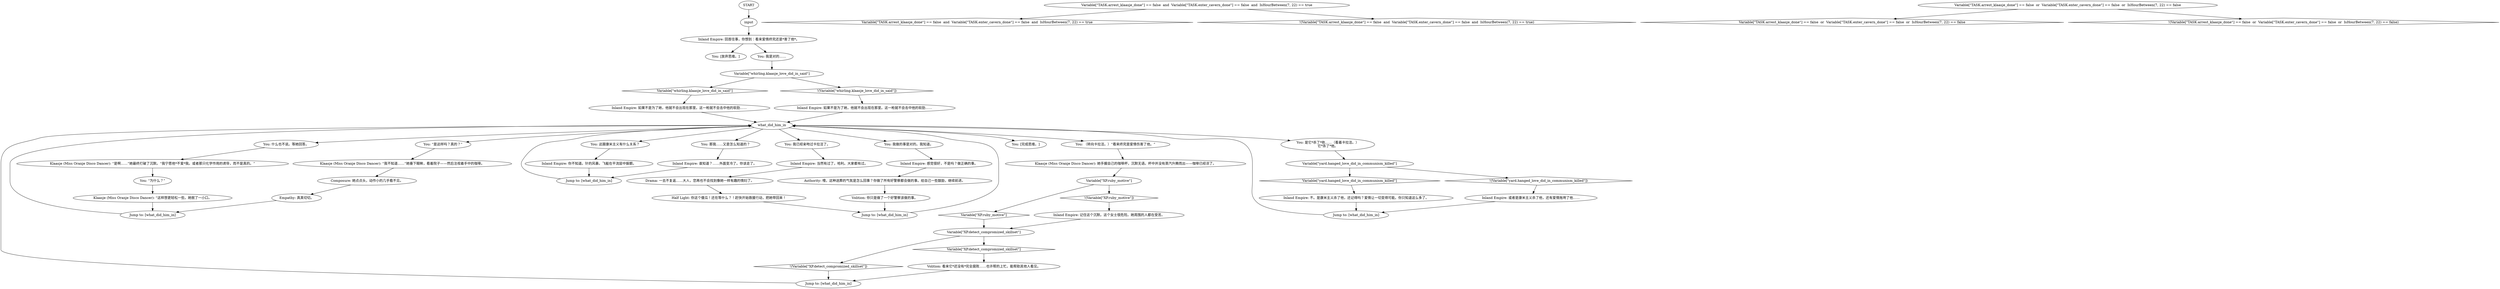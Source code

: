 # WHIRLING F3 ORB / love did him in
# did in by love afterthought
# ==================================================
digraph G {
	  0 [label="START"];
	  1 [label="input"];
	  2 [label="Variable[\"yard.hanged_love_did_in_communism_killed\"]"];
	  3 [label="Variable[\"yard.hanged_love_did_in_communism_killed\"]", shape=diamond];
	  4 [label="!(Variable[\"yard.hanged_love_did_in_communism_killed\"])", shape=diamond];
	  5 [label="Drama: 一去不复返……大人，您再也不会找到像她一样有趣的情妇了。"];
	  6 [label="Inland Empire: 你不知道。针的风暴。飞艇在平流层中振颤。"];
	  7 [label="Volition: 看来它*还没有*完全腐败……也许帮的上忙。能帮助其他人看见。"];
	  8 [label="Variable[\"TASK.arrest_klaasje_done\"] == false  and  Variable[\"TASK.enter_cavern_done\"] == false  and  IsHourBetween(7, 22) == true"];
	  9 [label="Variable[\"TASK.arrest_klaasje_done\"] == false  and  Variable[\"TASK.enter_cavern_done\"] == false  and  IsHourBetween(7, 22) == true", shape=diamond];
	  10 [label="!(Variable[\"TASK.arrest_klaasje_done\"] == false  and  Variable[\"TASK.enter_cavern_done\"] == false  and  IsHourBetween(7, 22) == true)", shape=diamond];
	  11 [label="You: 那我……又是怎么知道的？"];
	  12 [label="You: “为什么？”"];
	  13 [label="You: “是这样吗？真的？”"];
	  14 [label="Jump to: [what_did_him_in]"];
	  15 [label="You: 我已经亲吻过卡拉洁了。"];
	  16 [label="Inland Empire: 感觉很好，不是吗？做正确的事。"];
	  18 [label="Variable[\"whirling.klaasje_love_did_in_said\"]"];
	  19 [label="Variable[\"whirling.klaasje_love_did_in_said\"]", shape=diamond];
	  20 [label="!(Variable[\"whirling.klaasje_love_did_in_said\"])", shape=diamond];
	  21 [label="Jump to: [what_did_him_in]"];
	  22 [label="Empathy: 真真切切。"];
	  23 [label="Jump to: [what_did_him_in]"];
	  24 [label="You: 这跟康米主义有什么关系？"];
	  25 [label="Inland Empire: 如果不是为了她，他就不会出现在那里。这一枪就不会击中他的软肋……"];
	  26 [label="You: （转向卡拉洁。）“看来终究是爱情伤害了他。”"];
	  27 [label="Jump to: [what_did_him_in]"];
	  28 [label="Variable[\"XP.detect_compromized_skillset\"]"];
	  29 [label="Variable[\"XP.detect_compromized_skillset\"]", shape=diamond];
	  30 [label="!(Variable[\"XP.detect_compromized_skillset\"])", shape=diamond];
	  31 [label="Inland Empire: 回首往事，你想到：看来爱情终究还是*害了他*。"];
	  32 [label="Inland Empire: 谁知道？……外面变冷了。你该走了。"];
	  33 [label="Inland Empire: 或者是康米主义杀了他，还有爱情拖垮了他……"];
	  34 [label="Klaasje (Miss Oranje Disco Dancer): “我不知道……”她垂下眼眸，看着院子——然后注视着手中的咖啡。"];
	  35 [label="Variable[\"XP.ruby_motive\"]"];
	  36 [label="Variable[\"XP.ruby_motive\"]", shape=diamond];
	  37 [label="!(Variable[\"XP.ruby_motive\"])", shape=diamond];
	  38 [label="You: [完成思维。]"];
	  39 [label="Inland Empire: 不。是康米主义杀了他，还记得吗？爱情让一切变得可能。你只知道这么多了。"];
	  40 [label="You: 什么也不说。等她回答。"];
	  41 [label="Authority: 喂，这种送葬的气氛是怎么回事？你做了所有好警察都会做的事。给自己一些鼓励，继续前进。"];
	  42 [label="You: [放弃思维。]"];
	  43 [label="Inland Empire: 如果不是为了她，他就不会出现在那里。这一枪就不会击中他的软肋……"];
	  44 [label="Jump to: [what_did_him_in]"];
	  45 [label="You: 我是对的……"];
	  46 [label="what_did_him_in"];
	  47 [label="Klaasje (Miss Oranje Disco Dancer): 她手握自己的咖啡杯，沉默无语。杯中并没有蒸汽升腾而出——咖啡已经凉了。"];
	  48 [label="Volition: 你只是做了一个好警察该做的事。"];
	  49 [label="Klaasje (Miss Oranje Disco Dancer): “是啊……”她最终打破了沉默。“我宁愿他*不爱*我。或者那只化学作用的诱导，而不是真的。”"];
	  50 [label="Inland Empire: 当然有过了，哈利。大家都有过。"];
	  51 [label="You: 是它*杀了*他……（看着卡拉洁。）\n它*杀了*他。"];
	  52 [label="Klaasje (Miss Oranje Disco Dancer): “这样想更轻松一些。她抿了一小口。"];
	  53 [label="Inland Empire: 记住这个沉默。这个女士很危险。她周围的人都在受苦。"];
	  54 [label="Half Light: 你这个傻瓜！还在等什么？！赶快开始救援行动，把她带回来！"];
	  55 [label="Variable[\"TASK.arrest_klaasje_done\"] == false  or  Variable[\"TASK.enter_cavern_done\"] == false  or  IsHourBetween(7, 22) == false"];
	  56 [label="Variable[\"TASK.arrest_klaasje_done\"] == false  or  Variable[\"TASK.enter_cavern_done\"] == false  or  IsHourBetween(7, 22) == false", shape=diamond];
	  57 [label="!(Variable[\"TASK.arrest_klaasje_done\"] == false  or  Variable[\"TASK.enter_cavern_done\"] == false  or  IsHourBetween(7, 22) == false)", shape=diamond];
	  58 [label="You: 我做的事是对的。我知道。"];
	  59 [label="Composure: 她点点头，动作小的几乎看不见。"];
	  0 -> 1
	  1 -> 31
	  2 -> 3
	  2 -> 4
	  3 -> 39
	  4 -> 33
	  5 -> 54
	  6 -> 14
	  7 -> 21
	  8 -> 9
	  8 -> 10
	  11 -> 32
	  12 -> 52
	  13 -> 34
	  14 -> 46
	  15 -> 50
	  16 -> 41
	  18 -> 19
	  18 -> 20
	  19 -> 43
	  20 -> 25
	  21 -> 46
	  22 -> 27
	  23 -> 46
	  24 -> 6
	  25 -> 46
	  26 -> 47
	  27 -> 46
	  28 -> 29
	  28 -> 30
	  29 -> 7
	  30 -> 21
	  31 -> 42
	  31 -> 45
	  32 -> 14
	  33 -> 44
	  34 -> 59
	  35 -> 36
	  35 -> 37
	  36 -> 28
	  37 -> 53
	  39 -> 44
	  40 -> 49
	  41 -> 48
	  43 -> 46
	  44 -> 46
	  45 -> 18
	  46 -> 58
	  46 -> 38
	  46 -> 40
	  46 -> 11
	  46 -> 13
	  46 -> 15
	  46 -> 51
	  46 -> 24
	  46 -> 26
	  47 -> 35
	  48 -> 23
	  49 -> 12
	  50 -> 5
	  51 -> 2
	  52 -> 27
	  53 -> 28
	  54 -> 23
	  55 -> 56
	  55 -> 57
	  58 -> 16
	  59 -> 22
}

